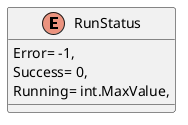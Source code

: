 @startuml
enum RunStatus {
    Error= -1,
    Success= 0,
    Running= int.MaxValue,
}
@enduml
